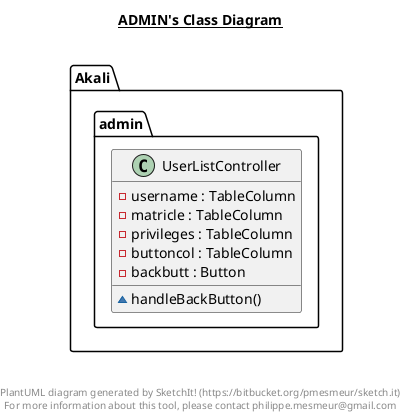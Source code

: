 @startuml

title __ADMIN's Class Diagram__\n

  package Akali {
    package Akali.admin {
      class UserListController {
          - username : TableColumn
          - matricle : TableColumn
          - privileges : TableColumn
          - buttoncol : TableColumn
          - backbutt : Button
          ~ handleBackButton()
      }
    }
  }
  



right footer


PlantUML diagram generated by SketchIt! (https://bitbucket.org/pmesmeur/sketch.it)
For more information about this tool, please contact philippe.mesmeur@gmail.com
endfooter

@enduml
